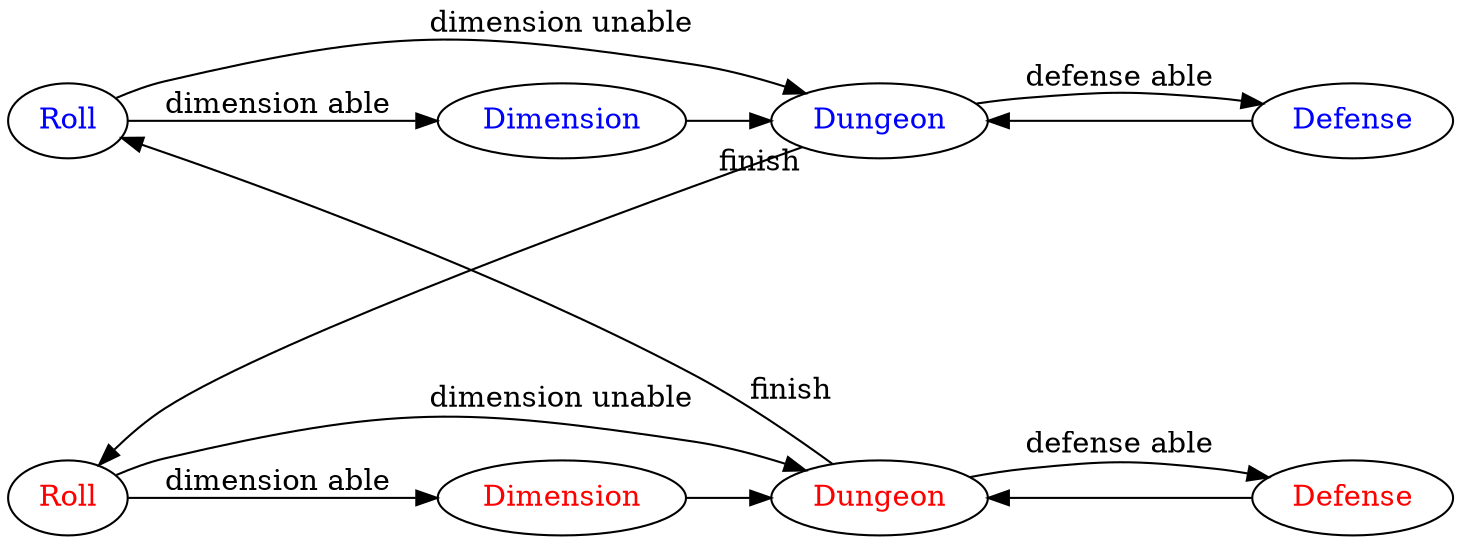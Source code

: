 digraph duel {
    // parameters
    rankdir="LR";
    
    // nodes definition 
    roll1      [label=<<font color="blue">Roll</font>>];
    dungeon1   [label=<<font color="blue">Dungeon</font>>];
    dimension1 [label=<<font color="blue">Dimension</font>>];
    defense1   [label=<<font color="blue">Defense</font>>];
    roll2      [label=<<font color="red">Roll</font>>];
    dungeon2   [label=<<font color="red">Dungeon</font>>];
    dimension2 [label=<<font color="red">Dimension</font>>];
    defense2   [label=<<font color="red">Defense</font>>];

    // player 1 duel states
    roll1      -> dungeon1 [label="dimension unable", weight=0];
    roll1      -> dimension1 [label="dimension able"];
    dimension1 -> dungeon1;
    dungeon1   -> defense1 [label="defense able", weight=0];
    defense1   -> dungeon1;

    // player 2 duel states
    roll2      -> dungeon2 [label="dimension unable", weight=0];
    roll2      -> dimension2 [label="dimension able"];
    dimension2 -> dungeon2;
    dungeon2   -> defense2 [label="defense able", weight=0];
    defense2   -> dungeon2;

    // turn transition states
    dungeon2 -> roll1 [taillabel="finish", labeldistance=4,constraint=false];
    dungeon1 -> roll2 [taillabel="finish", constraint=false];
}

